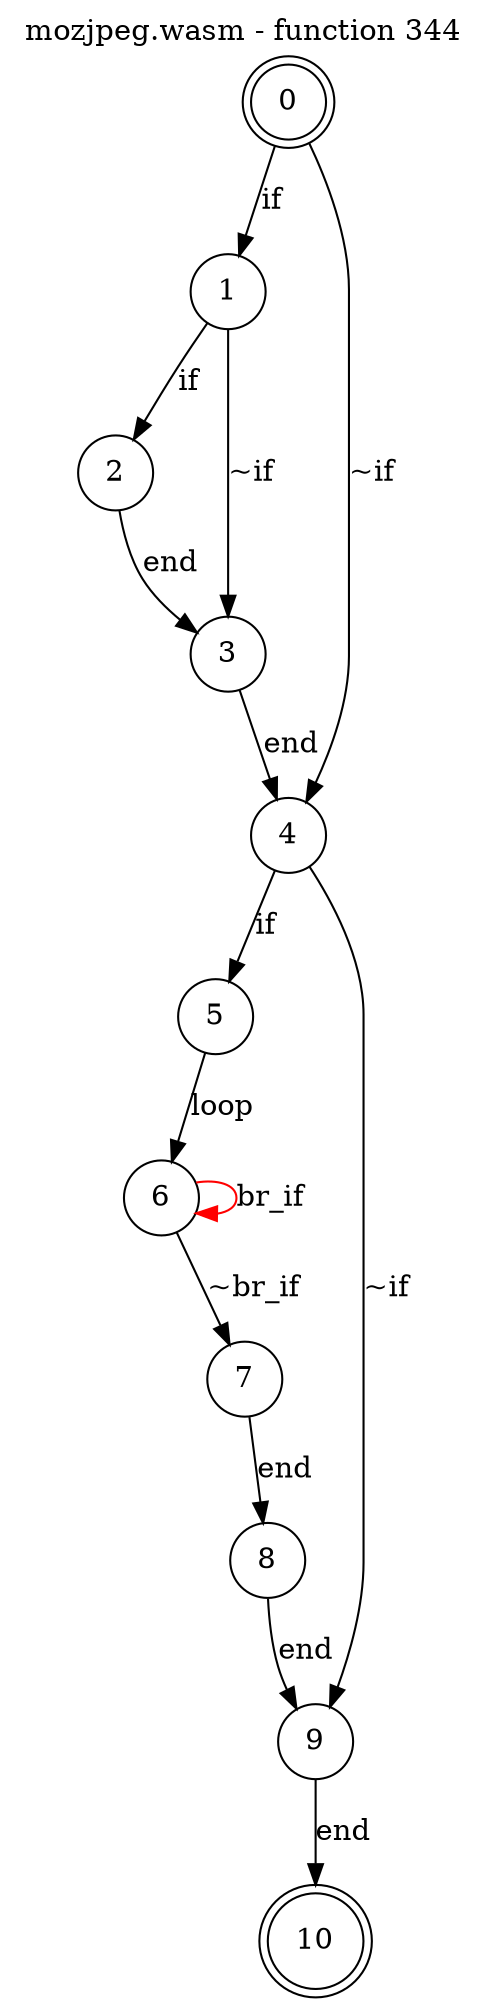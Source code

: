 digraph finite_state_machine {
    label = "mozjpeg.wasm - function 344"
    labelloc =  t
    labelfontsize = 16
    labelfontcolor = black
    labelfontname = "Helvetica"
    node [shape = doublecircle]; 0 10;
    node [shape = circle];
    0 -> 1[label = "if"];
    0 -> 4[label = "~if"];
    1 -> 2[label = "if"];
    1 -> 3[label = "~if"];
    2 -> 3[label = "end"];
    3 -> 4[label = "end"];
    4 -> 5[label = "if"];
    4 -> 9[label = "~if"];
    5 -> 6[label = "loop"];
    6 -> 7[label = "~br_if"];
    6 -> 6[color="red" label = "br_if"];
    7 -> 8[label = "end"];
    8 -> 9[label = "end"];
    9 -> 10[label = "end"];
}
